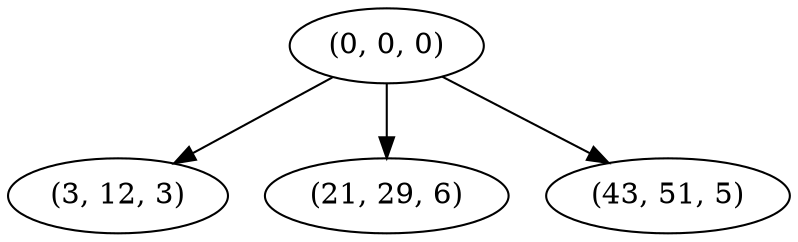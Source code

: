 digraph tree {
    "(0, 0, 0)";
    "(3, 12, 3)";
    "(21, 29, 6)";
    "(43, 51, 5)";
    "(0, 0, 0)" -> "(3, 12, 3)";
    "(0, 0, 0)" -> "(21, 29, 6)";
    "(0, 0, 0)" -> "(43, 51, 5)";
}

